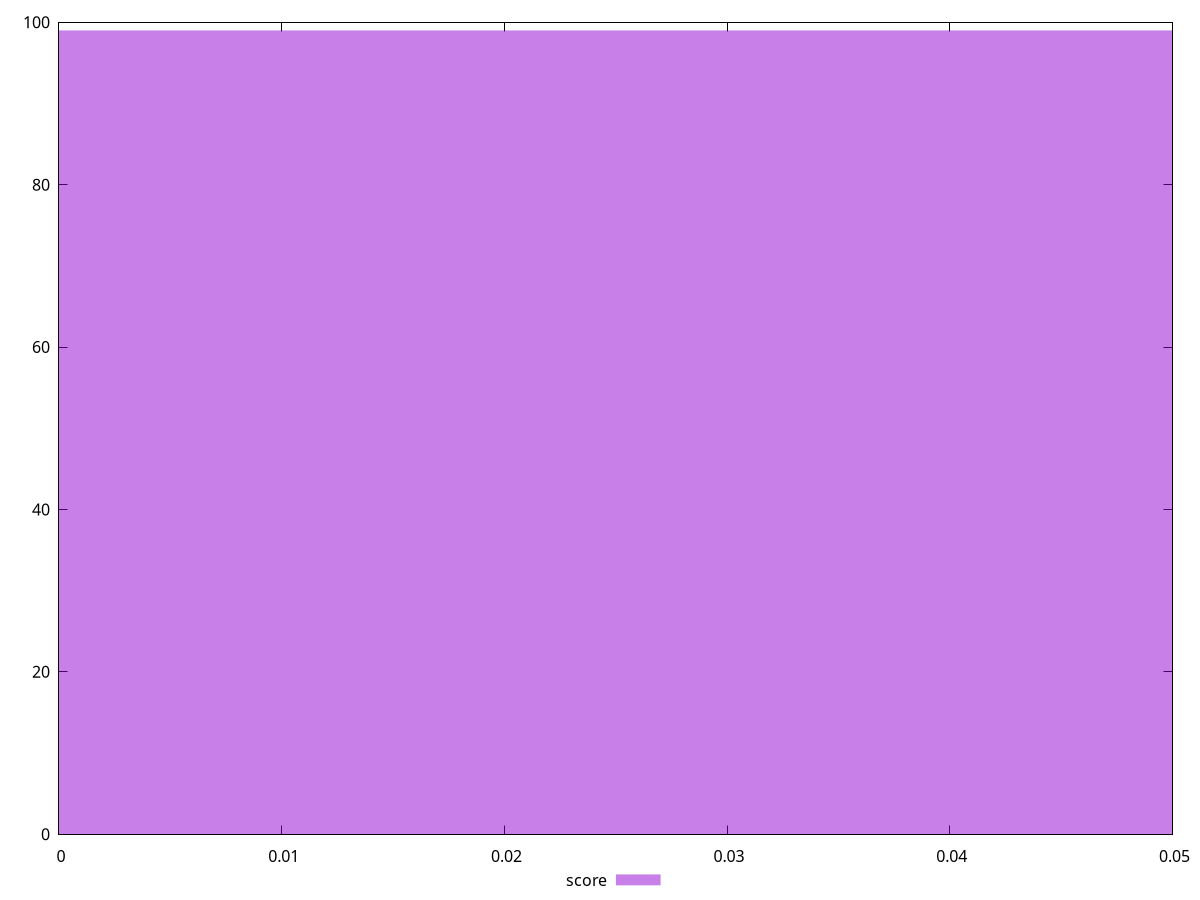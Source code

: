 reset

$score <<EOF
0 99
0.1 1
EOF

set key outside below
set boxwidth 0.1
set xrange [0:0.05]
set yrange [0:100]
set trange [0:100]
set style fill transparent solid 0.5 noborder
set terminal svg size 640, 490 enhanced background rgb 'white'
set output "report_00019_2021-02-10T18-14-37.922Z//largest-contentful-paint/samples/pages/score/histogram.svg"

plot $score title "score" with boxes

reset
